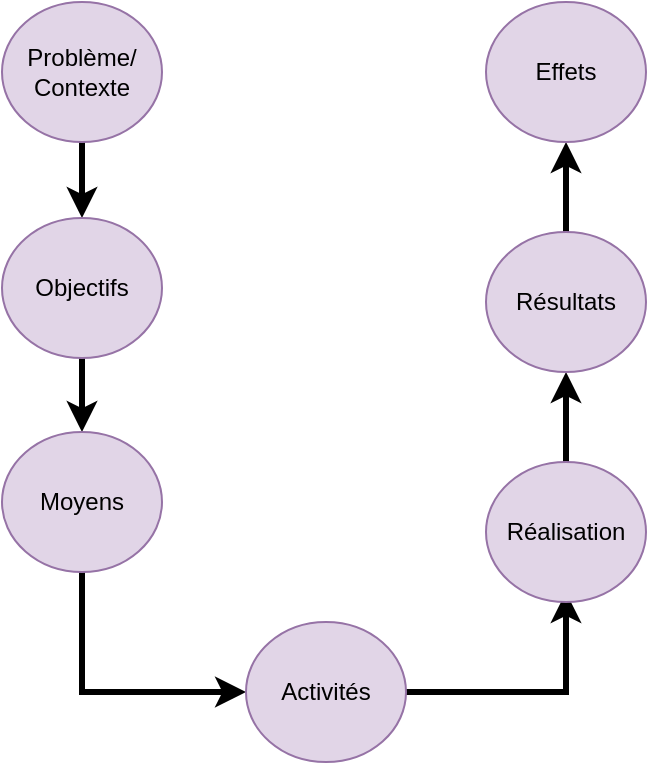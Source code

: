<mxfile version="22.0.6" type="github">
  <diagram name="Page-1" id="A2HgGOYnbQZKl4bB1F2a">
    <mxGraphModel dx="1050" dy="531" grid="1" gridSize="10" guides="1" tooltips="1" connect="1" arrows="1" fold="1" page="1" pageScale="1" pageWidth="827" pageHeight="1169" math="0" shadow="0">
      <root>
        <mxCell id="0" />
        <mxCell id="1" parent="0" />
        <mxCell id="Z3QHluoulCaiBbV5o6jy-8" style="edgeStyle=orthogonalEdgeStyle;rounded=0;orthogonalLoop=1;jettySize=auto;html=1;entryX=0.5;entryY=0;entryDx=0;entryDy=0;strokeWidth=3;" edge="1" parent="1" source="Z3QHluoulCaiBbV5o6jy-1" target="Z3QHluoulCaiBbV5o6jy-2">
          <mxGeometry relative="1" as="geometry" />
        </mxCell>
        <mxCell id="Z3QHluoulCaiBbV5o6jy-1" value="&lt;div&gt;Problème/&lt;/div&gt;&lt;div&gt;Contexte&lt;br&gt;&lt;/div&gt;" style="ellipse;whiteSpace=wrap;html=1;fillColor=#e1d5e7;strokeColor=#9673a6;" vertex="1" parent="1">
          <mxGeometry x="221" y="94" width="80" height="70" as="geometry" />
        </mxCell>
        <mxCell id="Z3QHluoulCaiBbV5o6jy-9" style="edgeStyle=orthogonalEdgeStyle;rounded=0;orthogonalLoop=1;jettySize=auto;html=1;entryX=0.5;entryY=0;entryDx=0;entryDy=0;strokeWidth=3;" edge="1" parent="1" source="Z3QHluoulCaiBbV5o6jy-2" target="Z3QHluoulCaiBbV5o6jy-3">
          <mxGeometry relative="1" as="geometry" />
        </mxCell>
        <mxCell id="Z3QHluoulCaiBbV5o6jy-2" value="&lt;div&gt;Objectifs&lt;br&gt;&lt;/div&gt;" style="ellipse;whiteSpace=wrap;html=1;fillColor=#e1d5e7;strokeColor=#9673a6;" vertex="1" parent="1">
          <mxGeometry x="221" y="202" width="80" height="70" as="geometry" />
        </mxCell>
        <mxCell id="Z3QHluoulCaiBbV5o6jy-10" style="edgeStyle=orthogonalEdgeStyle;rounded=0;orthogonalLoop=1;jettySize=auto;html=1;entryX=0;entryY=0.5;entryDx=0;entryDy=0;exitX=0.5;exitY=1;exitDx=0;exitDy=0;strokeWidth=3;" edge="1" parent="1" source="Z3QHluoulCaiBbV5o6jy-3" target="Z3QHluoulCaiBbV5o6jy-4">
          <mxGeometry relative="1" as="geometry" />
        </mxCell>
        <mxCell id="Z3QHluoulCaiBbV5o6jy-3" value="Moyens" style="ellipse;whiteSpace=wrap;html=1;fillColor=#e1d5e7;strokeColor=#9673a6;" vertex="1" parent="1">
          <mxGeometry x="221" y="309" width="80" height="70" as="geometry" />
        </mxCell>
        <mxCell id="Z3QHluoulCaiBbV5o6jy-11" style="edgeStyle=orthogonalEdgeStyle;rounded=0;orthogonalLoop=1;jettySize=auto;html=1;strokeWidth=3;entryX=0.5;entryY=0.929;entryDx=0;entryDy=0;entryPerimeter=0;" edge="1" parent="1" source="Z3QHluoulCaiBbV5o6jy-4" target="Z3QHluoulCaiBbV5o6jy-5">
          <mxGeometry relative="1" as="geometry">
            <mxPoint x="493" y="384" as="targetPoint" />
          </mxGeometry>
        </mxCell>
        <mxCell id="Z3QHluoulCaiBbV5o6jy-4" value="Activités" style="ellipse;whiteSpace=wrap;html=1;fillColor=#e1d5e7;strokeColor=#9673a6;" vertex="1" parent="1">
          <mxGeometry x="343" y="404" width="80" height="70" as="geometry" />
        </mxCell>
        <mxCell id="Z3QHluoulCaiBbV5o6jy-12" style="edgeStyle=orthogonalEdgeStyle;rounded=0;orthogonalLoop=1;jettySize=auto;html=1;entryX=0.5;entryY=1;entryDx=0;entryDy=0;strokeWidth=3;" edge="1" parent="1" source="Z3QHluoulCaiBbV5o6jy-5" target="Z3QHluoulCaiBbV5o6jy-6">
          <mxGeometry relative="1" as="geometry" />
        </mxCell>
        <mxCell id="Z3QHluoulCaiBbV5o6jy-5" value="Réalisation" style="ellipse;whiteSpace=wrap;html=1;fillColor=#e1d5e7;strokeColor=#9673a6;" vertex="1" parent="1">
          <mxGeometry x="463" y="324" width="80" height="70" as="geometry" />
        </mxCell>
        <mxCell id="Z3QHluoulCaiBbV5o6jy-13" style="edgeStyle=orthogonalEdgeStyle;rounded=0;orthogonalLoop=1;jettySize=auto;html=1;entryX=0.5;entryY=1;entryDx=0;entryDy=0;strokeWidth=3;" edge="1" parent="1" source="Z3QHluoulCaiBbV5o6jy-6" target="Z3QHluoulCaiBbV5o6jy-7">
          <mxGeometry relative="1" as="geometry" />
        </mxCell>
        <mxCell id="Z3QHluoulCaiBbV5o6jy-6" value="Résultats" style="ellipse;whiteSpace=wrap;html=1;fillColor=#e1d5e7;strokeColor=#9673a6;" vertex="1" parent="1">
          <mxGeometry x="463" y="209" width="80" height="70" as="geometry" />
        </mxCell>
        <mxCell id="Z3QHluoulCaiBbV5o6jy-7" value="Effets" style="ellipse;whiteSpace=wrap;html=1;fillColor=#e1d5e7;strokeColor=#9673a6;" vertex="1" parent="1">
          <mxGeometry x="463" y="94" width="80" height="70" as="geometry" />
        </mxCell>
      </root>
    </mxGraphModel>
  </diagram>
</mxfile>
